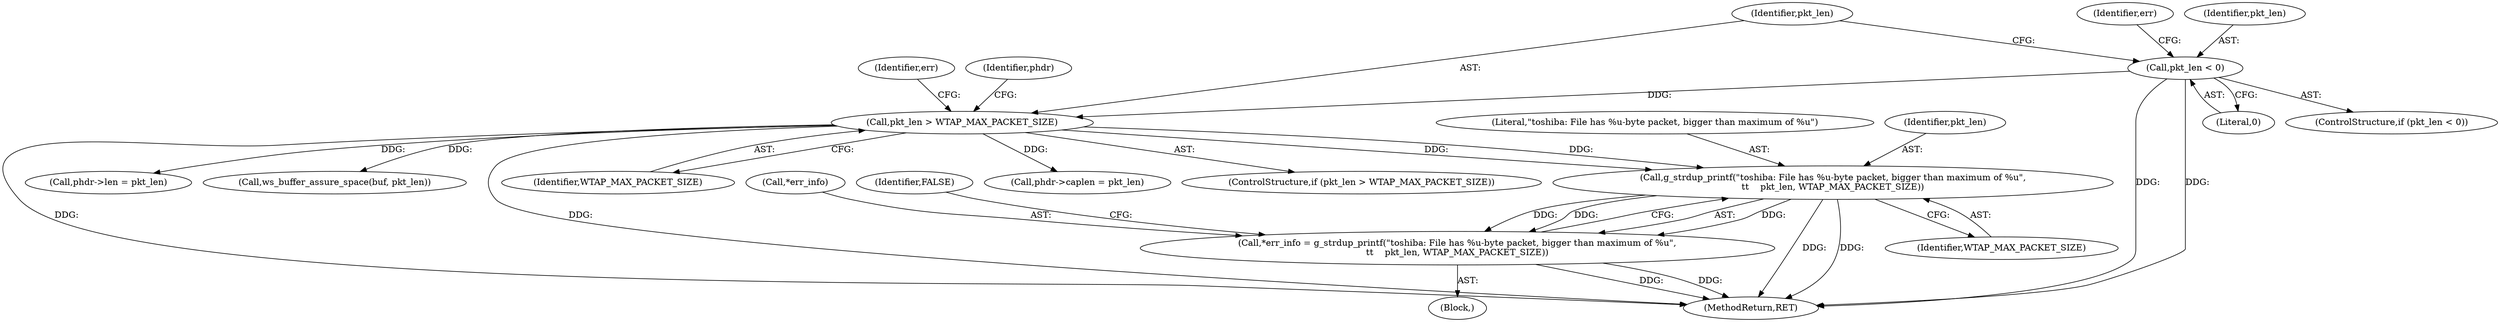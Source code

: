 digraph "0_wireshark_3270dfac43da861c714df76513456b46765ff47f@API" {
"1000285" [label="(Call,g_strdup_printf(\"toshiba: File has %u-byte packet, bigger than maximum of %u\",\n\t\t    pkt_len, WTAP_MAX_PACKET_SIZE))"];
"1000274" [label="(Call,pkt_len > WTAP_MAX_PACKET_SIZE)"];
"1000258" [label="(Call,pkt_len < 0)"];
"1000282" [label="(Call,*err_info = g_strdup_printf(\"toshiba: File has %u-byte packet, bigger than maximum of %u\",\n\t\t    pkt_len, WTAP_MAX_PACKET_SIZE))"];
"1000327" [label="(Call,phdr->caplen = pkt_len)"];
"1000259" [label="(Identifier,pkt_len)"];
"1000282" [label="(Call,*err_info = g_strdup_printf(\"toshiba: File has %u-byte packet, bigger than maximum of %u\",\n\t\t    pkt_len, WTAP_MAX_PACKET_SIZE))"];
"1000283" [label="(Call,*err_info)"];
"1000273" [label="(ControlStructure,if (pkt_len > WTAP_MAX_PACKET_SIZE))"];
"1000332" [label="(Call,phdr->len = pkt_len)"];
"1000258" [label="(Call,pkt_len < 0)"];
"1000257" [label="(ControlStructure,if (pkt_len < 0))"];
"1000275" [label="(Identifier,pkt_len)"];
"1000280" [label="(Identifier,err)"];
"1000415" [label="(Call,ws_buffer_assure_space(buf, pkt_len))"];
"1000290" [label="(Identifier,FALSE)"];
"1000260" [label="(Literal,0)"];
"1000274" [label="(Call,pkt_len > WTAP_MAX_PACKET_SIZE)"];
"1000287" [label="(Identifier,pkt_len)"];
"1000492" [label="(MethodReturn,RET)"];
"1000276" [label="(Identifier,WTAP_MAX_PACKET_SIZE)"];
"1000285" [label="(Call,g_strdup_printf(\"toshiba: File has %u-byte packet, bigger than maximum of %u\",\n\t\t    pkt_len, WTAP_MAX_PACKET_SIZE))"];
"1000288" [label="(Identifier,WTAP_MAX_PACKET_SIZE)"];
"1000286" [label="(Literal,\"toshiba: File has %u-byte packet, bigger than maximum of %u\")"];
"1000264" [label="(Identifier,err)"];
"1000277" [label="(Block,)"];
"1000293" [label="(Identifier,phdr)"];
"1000285" -> "1000282"  [label="AST: "];
"1000285" -> "1000288"  [label="CFG: "];
"1000286" -> "1000285"  [label="AST: "];
"1000287" -> "1000285"  [label="AST: "];
"1000288" -> "1000285"  [label="AST: "];
"1000282" -> "1000285"  [label="CFG: "];
"1000285" -> "1000492"  [label="DDG: "];
"1000285" -> "1000492"  [label="DDG: "];
"1000285" -> "1000282"  [label="DDG: "];
"1000285" -> "1000282"  [label="DDG: "];
"1000285" -> "1000282"  [label="DDG: "];
"1000274" -> "1000285"  [label="DDG: "];
"1000274" -> "1000285"  [label="DDG: "];
"1000274" -> "1000273"  [label="AST: "];
"1000274" -> "1000276"  [label="CFG: "];
"1000275" -> "1000274"  [label="AST: "];
"1000276" -> "1000274"  [label="AST: "];
"1000280" -> "1000274"  [label="CFG: "];
"1000293" -> "1000274"  [label="CFG: "];
"1000274" -> "1000492"  [label="DDG: "];
"1000274" -> "1000492"  [label="DDG: "];
"1000258" -> "1000274"  [label="DDG: "];
"1000274" -> "1000327"  [label="DDG: "];
"1000274" -> "1000332"  [label="DDG: "];
"1000274" -> "1000415"  [label="DDG: "];
"1000258" -> "1000257"  [label="AST: "];
"1000258" -> "1000260"  [label="CFG: "];
"1000259" -> "1000258"  [label="AST: "];
"1000260" -> "1000258"  [label="AST: "];
"1000264" -> "1000258"  [label="CFG: "];
"1000275" -> "1000258"  [label="CFG: "];
"1000258" -> "1000492"  [label="DDG: "];
"1000258" -> "1000492"  [label="DDG: "];
"1000282" -> "1000277"  [label="AST: "];
"1000283" -> "1000282"  [label="AST: "];
"1000290" -> "1000282"  [label="CFG: "];
"1000282" -> "1000492"  [label="DDG: "];
"1000282" -> "1000492"  [label="DDG: "];
}
